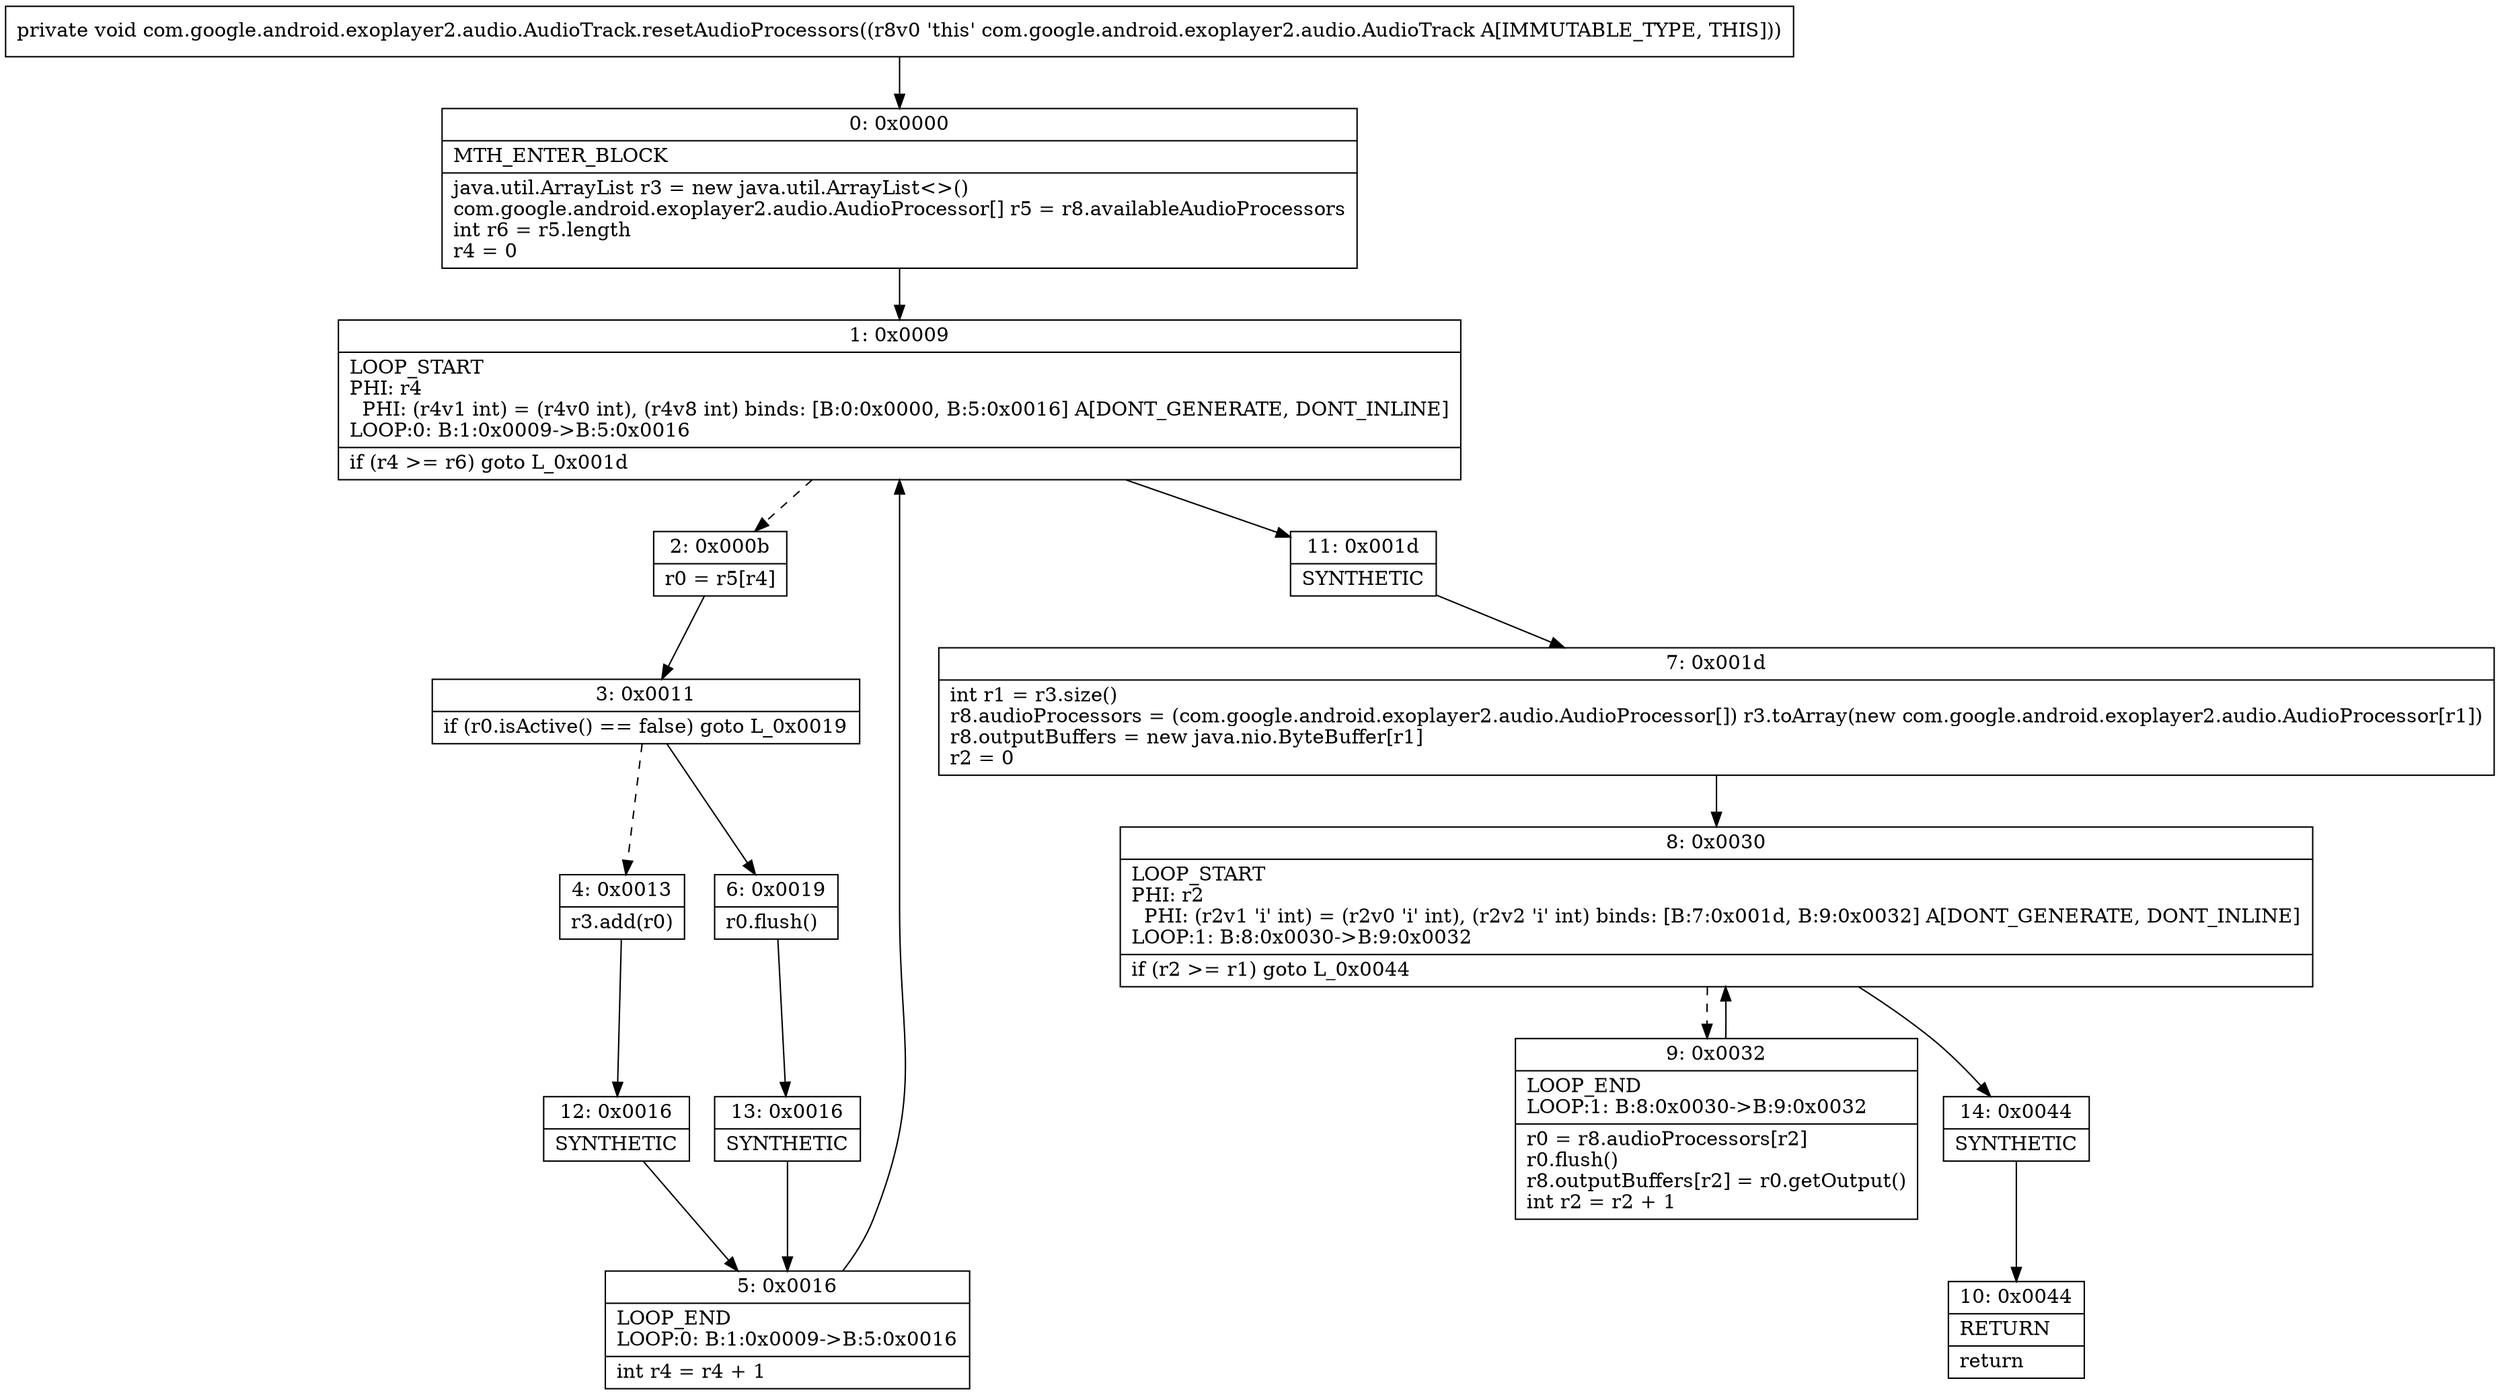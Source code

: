digraph "CFG forcom.google.android.exoplayer2.audio.AudioTrack.resetAudioProcessors()V" {
Node_0 [shape=record,label="{0\:\ 0x0000|MTH_ENTER_BLOCK\l|java.util.ArrayList r3 = new java.util.ArrayList\<\>()\lcom.google.android.exoplayer2.audio.AudioProcessor[] r5 = r8.availableAudioProcessors\lint r6 = r5.length\lr4 = 0\l}"];
Node_1 [shape=record,label="{1\:\ 0x0009|LOOP_START\lPHI: r4 \l  PHI: (r4v1 int) = (r4v0 int), (r4v8 int) binds: [B:0:0x0000, B:5:0x0016] A[DONT_GENERATE, DONT_INLINE]\lLOOP:0: B:1:0x0009\-\>B:5:0x0016\l|if (r4 \>= r6) goto L_0x001d\l}"];
Node_2 [shape=record,label="{2\:\ 0x000b|r0 = r5[r4]\l}"];
Node_3 [shape=record,label="{3\:\ 0x0011|if (r0.isActive() == false) goto L_0x0019\l}"];
Node_4 [shape=record,label="{4\:\ 0x0013|r3.add(r0)\l}"];
Node_5 [shape=record,label="{5\:\ 0x0016|LOOP_END\lLOOP:0: B:1:0x0009\-\>B:5:0x0016\l|int r4 = r4 + 1\l}"];
Node_6 [shape=record,label="{6\:\ 0x0019|r0.flush()\l}"];
Node_7 [shape=record,label="{7\:\ 0x001d|int r1 = r3.size()\lr8.audioProcessors = (com.google.android.exoplayer2.audio.AudioProcessor[]) r3.toArray(new com.google.android.exoplayer2.audio.AudioProcessor[r1])\lr8.outputBuffers = new java.nio.ByteBuffer[r1]\lr2 = 0\l}"];
Node_8 [shape=record,label="{8\:\ 0x0030|LOOP_START\lPHI: r2 \l  PHI: (r2v1 'i' int) = (r2v0 'i' int), (r2v2 'i' int) binds: [B:7:0x001d, B:9:0x0032] A[DONT_GENERATE, DONT_INLINE]\lLOOP:1: B:8:0x0030\-\>B:9:0x0032\l|if (r2 \>= r1) goto L_0x0044\l}"];
Node_9 [shape=record,label="{9\:\ 0x0032|LOOP_END\lLOOP:1: B:8:0x0030\-\>B:9:0x0032\l|r0 = r8.audioProcessors[r2]\lr0.flush()\lr8.outputBuffers[r2] = r0.getOutput()\lint r2 = r2 + 1\l}"];
Node_10 [shape=record,label="{10\:\ 0x0044|RETURN\l|return\l}"];
Node_11 [shape=record,label="{11\:\ 0x001d|SYNTHETIC\l}"];
Node_12 [shape=record,label="{12\:\ 0x0016|SYNTHETIC\l}"];
Node_13 [shape=record,label="{13\:\ 0x0016|SYNTHETIC\l}"];
Node_14 [shape=record,label="{14\:\ 0x0044|SYNTHETIC\l}"];
MethodNode[shape=record,label="{private void com.google.android.exoplayer2.audio.AudioTrack.resetAudioProcessors((r8v0 'this' com.google.android.exoplayer2.audio.AudioTrack A[IMMUTABLE_TYPE, THIS])) }"];
MethodNode -> Node_0;
Node_0 -> Node_1;
Node_1 -> Node_2[style=dashed];
Node_1 -> Node_11;
Node_2 -> Node_3;
Node_3 -> Node_4[style=dashed];
Node_3 -> Node_6;
Node_4 -> Node_12;
Node_5 -> Node_1;
Node_6 -> Node_13;
Node_7 -> Node_8;
Node_8 -> Node_9[style=dashed];
Node_8 -> Node_14;
Node_9 -> Node_8;
Node_11 -> Node_7;
Node_12 -> Node_5;
Node_13 -> Node_5;
Node_14 -> Node_10;
}

